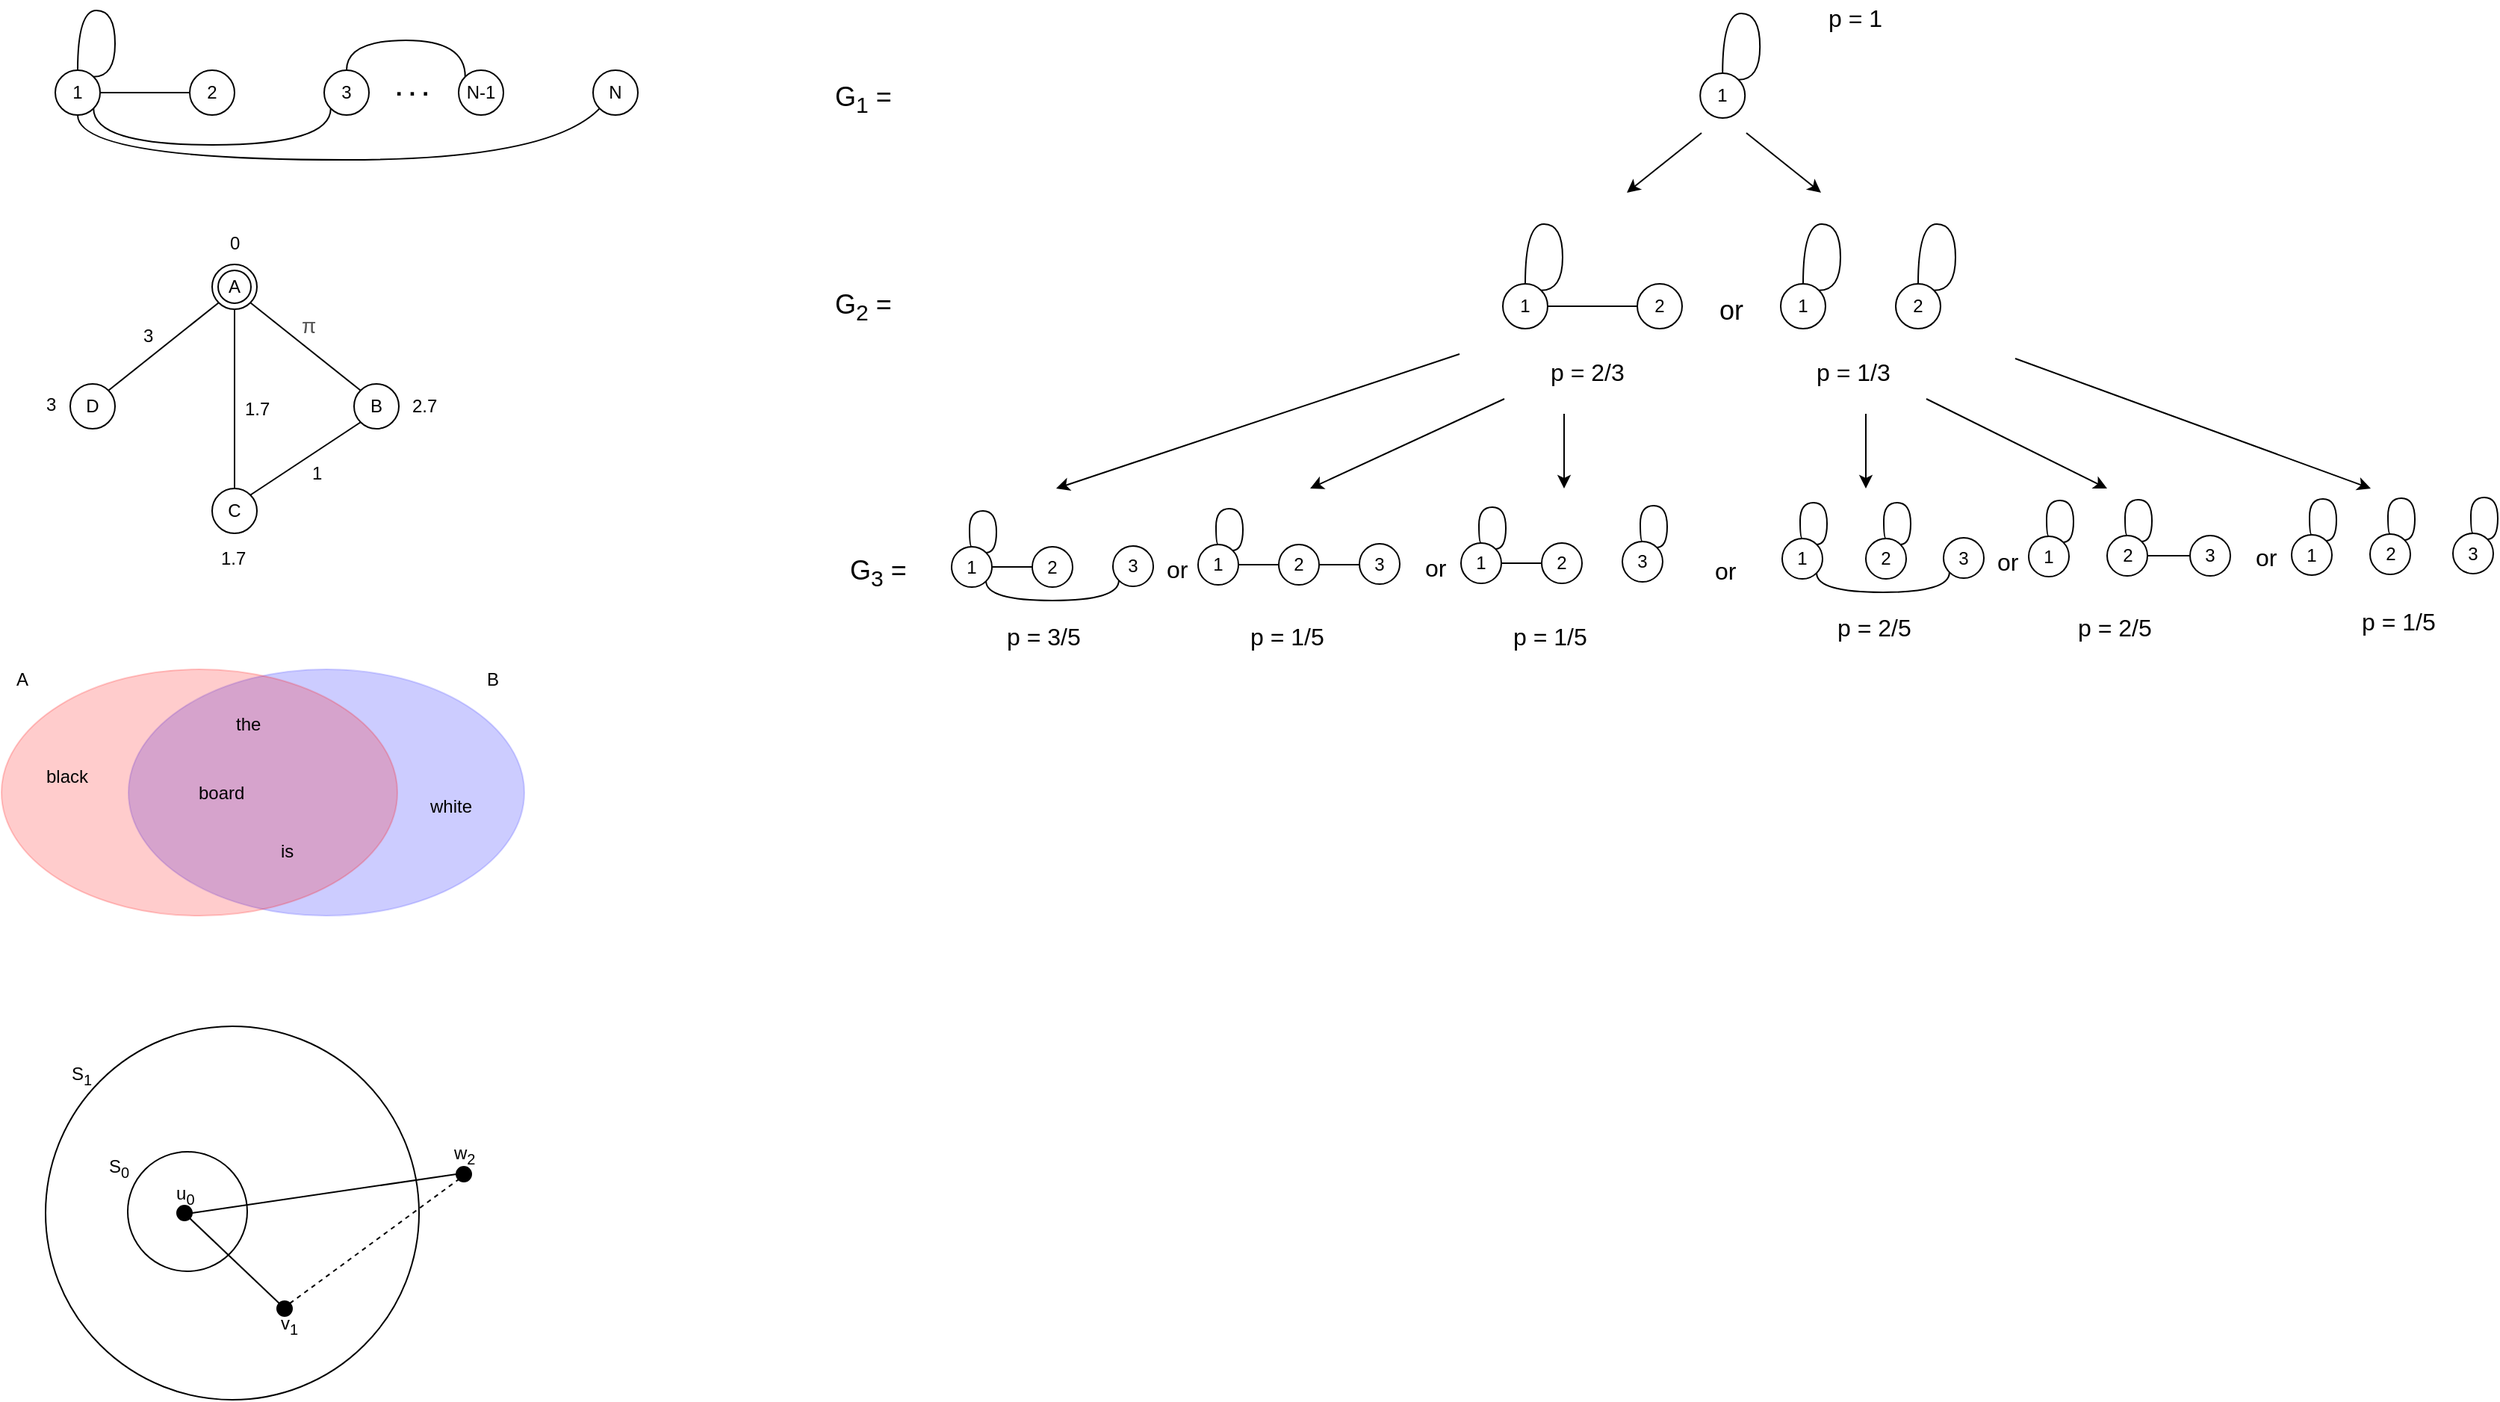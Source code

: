 <mxfile version="12.1.3" type="device" pages="1"><diagram id="Nk_MHmTvKU7Kj-q8d-KR" name="Pagina-1"><mxGraphModel dx="1038" dy="631" grid="1" gridSize="10" guides="1" tooltips="1" connect="1" arrows="1" fold="1" page="1" pageScale="1" pageWidth="1169" pageHeight="827" math="0" shadow="0"><root><mxCell id="0"/><mxCell id="1" parent="0"/><mxCell id="178iKVgz_NpLYzsXCubV-6" value="" style="ellipse;whiteSpace=wrap;html=1;aspect=fixed;fillColor=none;" parent="1" vertex="1"><mxGeometry x="153.5" y="760" width="250" height="250" as="geometry"/></mxCell><mxCell id="178iKVgz_NpLYzsXCubV-2" value="" style="ellipse;whiteSpace=wrap;html=1;aspect=fixed;fillColor=none;" parent="1" vertex="1"><mxGeometry x="208.5" y="844" width="80" height="80" as="geometry"/></mxCell><mxCell id="tIGuYb-Qc_KwOAhi_6X0-4" style="edgeStyle=orthogonalEdgeStyle;curved=1;rounded=0;orthogonalLoop=1;jettySize=auto;html=1;exitX=1;exitY=0.5;exitDx=0;exitDy=0;entryX=0;entryY=0.5;entryDx=0;entryDy=0;endArrow=none;endFill=0;" parent="1" source="tIGuYb-Qc_KwOAhi_6X0-1" target="tIGuYb-Qc_KwOAhi_6X0-2" edge="1"><mxGeometry relative="1" as="geometry"/></mxCell><mxCell id="tIGuYb-Qc_KwOAhi_6X0-1" value="1" style="ellipse;whiteSpace=wrap;html=1;aspect=fixed;" parent="1" vertex="1"><mxGeometry x="160" y="120" width="30" height="30" as="geometry"/></mxCell><mxCell id="tIGuYb-Qc_KwOAhi_6X0-2" value="2" style="ellipse;whiteSpace=wrap;html=1;aspect=fixed;" parent="1" vertex="1"><mxGeometry x="250" y="120" width="30" height="30" as="geometry"/></mxCell><mxCell id="tIGuYb-Qc_KwOAhi_6X0-3" style="edgeStyle=orthogonalEdgeStyle;rounded=0;orthogonalLoop=1;jettySize=auto;html=1;exitX=1;exitY=0;exitDx=0;exitDy=0;entryX=0.5;entryY=0;entryDx=0;entryDy=0;endArrow=none;endFill=0;curved=1;" parent="1" source="tIGuYb-Qc_KwOAhi_6X0-1" target="tIGuYb-Qc_KwOAhi_6X0-1" edge="1"><mxGeometry relative="1" as="geometry"><Array as="points"><mxPoint x="200" y="124"/><mxPoint x="200" y="80"/><mxPoint x="175" y="80"/></Array></mxGeometry></mxCell><mxCell id="tIGuYb-Qc_KwOAhi_6X0-6" style="edgeStyle=orthogonalEdgeStyle;curved=1;rounded=0;orthogonalLoop=1;jettySize=auto;html=1;exitX=0;exitY=1;exitDx=0;exitDy=0;entryX=1;entryY=1;entryDx=0;entryDy=0;endArrow=none;endFill=0;" parent="1" source="tIGuYb-Qc_KwOAhi_6X0-5" target="tIGuYb-Qc_KwOAhi_6X0-1" edge="1"><mxGeometry relative="1" as="geometry"><Array as="points"><mxPoint x="344" y="170"/><mxPoint x="186" y="170"/></Array></mxGeometry></mxCell><mxCell id="tIGuYb-Qc_KwOAhi_6X0-5" value="3" style="ellipse;whiteSpace=wrap;html=1;aspect=fixed;" parent="1" vertex="1"><mxGeometry x="340" y="120" width="30" height="30" as="geometry"/></mxCell><mxCell id="tIGuYb-Qc_KwOAhi_6X0-8" style="edgeStyle=orthogonalEdgeStyle;curved=1;rounded=0;orthogonalLoop=1;jettySize=auto;html=1;exitX=0;exitY=0;exitDx=0;exitDy=0;entryX=0.5;entryY=0;entryDx=0;entryDy=0;endArrow=none;endFill=0;" parent="1" source="tIGuYb-Qc_KwOAhi_6X0-7" target="tIGuYb-Qc_KwOAhi_6X0-5" edge="1"><mxGeometry relative="1" as="geometry"><Array as="points"><mxPoint x="434" y="100"/><mxPoint x="355" y="100"/></Array></mxGeometry></mxCell><mxCell id="tIGuYb-Qc_KwOAhi_6X0-7" value="N-1" style="ellipse;whiteSpace=wrap;html=1;aspect=fixed;" parent="1" vertex="1"><mxGeometry x="430" y="120" width="30" height="30" as="geometry"/></mxCell><mxCell id="tIGuYb-Qc_KwOAhi_6X0-10" style="edgeStyle=orthogonalEdgeStyle;curved=1;rounded=0;orthogonalLoop=1;jettySize=auto;html=1;exitX=0.5;exitY=0;exitDx=0;exitDy=0;entryX=0.5;entryY=1;entryDx=0;entryDy=0;endArrow=none;endFill=0;" parent="1" source="tIGuYb-Qc_KwOAhi_6X0-9" target="tIGuYb-Qc_KwOAhi_6X0-1" edge="1"><mxGeometry relative="1" as="geometry"><Array as="points"><mxPoint x="535" y="180"/><mxPoint x="175" y="180"/></Array></mxGeometry></mxCell><mxCell id="tIGuYb-Qc_KwOAhi_6X0-9" value="N" style="ellipse;whiteSpace=wrap;html=1;aspect=fixed;" parent="1" vertex="1"><mxGeometry x="520" y="120" width="30" height="30" as="geometry"/></mxCell><mxCell id="tIGuYb-Qc_KwOAhi_6X0-11" value="&lt;b&gt;&lt;font style=&quot;font-size: 16px&quot;&gt;. . .&lt;/font&gt;&lt;/b&gt;" style="text;html=1;strokeColor=none;fillColor=none;align=center;verticalAlign=middle;whiteSpace=wrap;rounded=0;" parent="1" vertex="1"><mxGeometry x="379" y="121" width="40" height="20" as="geometry"/></mxCell><mxCell id="W3im_P44sl38Hhk2Yl3V-5" style="rounded=0;orthogonalLoop=1;jettySize=auto;html=1;exitX=1;exitY=0;exitDx=0;exitDy=0;entryX=0;entryY=1;entryDx=0;entryDy=0;endArrow=none;endFill=0;" parent="1" source="W3im_P44sl38Hhk2Yl3V-1" target="W3im_P44sl38Hhk2Yl3V-9" edge="1"><mxGeometry relative="1" as="geometry"><mxPoint x="269.393" y="275.607" as="targetPoint"/></mxGeometry></mxCell><mxCell id="W3im_P44sl38Hhk2Yl3V-1" value="D" style="ellipse;whiteSpace=wrap;html=1;aspect=fixed;" parent="1" vertex="1"><mxGeometry x="170" y="330" width="30" height="30" as="geometry"/></mxCell><mxCell id="W3im_P44sl38Hhk2Yl3V-6" style="edgeStyle=none;rounded=0;orthogonalLoop=1;jettySize=auto;html=1;exitX=1;exitY=1;exitDx=0;exitDy=0;entryX=0;entryY=0;entryDx=0;entryDy=0;endArrow=none;endFill=0;" parent="1" source="W3im_P44sl38Hhk2Yl3V-9" target="W3im_P44sl38Hhk2Yl3V-3" edge="1"><mxGeometry relative="1" as="geometry"><mxPoint x="290.607" y="275.607" as="sourcePoint"/></mxGeometry></mxCell><mxCell id="W3im_P44sl38Hhk2Yl3V-7" style="edgeStyle=none;rounded=0;orthogonalLoop=1;jettySize=auto;html=1;exitX=0;exitY=1;exitDx=0;exitDy=0;entryX=1;entryY=0;entryDx=0;entryDy=0;endArrow=none;endFill=0;" parent="1" source="W3im_P44sl38Hhk2Yl3V-3" target="W3im_P44sl38Hhk2Yl3V-4" edge="1"><mxGeometry relative="1" as="geometry"/></mxCell><mxCell id="W3im_P44sl38Hhk2Yl3V-3" value="B" style="ellipse;whiteSpace=wrap;html=1;aspect=fixed;" parent="1" vertex="1"><mxGeometry x="360" y="330" width="30" height="30" as="geometry"/></mxCell><mxCell id="W3im_P44sl38Hhk2Yl3V-8" style="edgeStyle=none;rounded=0;orthogonalLoop=1;jettySize=auto;html=1;exitX=0.5;exitY=0;exitDx=0;exitDy=0;entryX=0.5;entryY=1;entryDx=0;entryDy=0;endArrow=none;endFill=0;" parent="1" source="W3im_P44sl38Hhk2Yl3V-4" target="W3im_P44sl38Hhk2Yl3V-9" edge="1"><mxGeometry relative="1" as="geometry"><mxPoint x="280" y="280" as="targetPoint"/></mxGeometry></mxCell><mxCell id="W3im_P44sl38Hhk2Yl3V-4" value="C" style="ellipse;whiteSpace=wrap;html=1;aspect=fixed;" parent="1" vertex="1"><mxGeometry x="265" y="400" width="30" height="30" as="geometry"/></mxCell><mxCell id="W3im_P44sl38Hhk2Yl3V-9" value="A" style="ellipse;shape=doubleEllipse;whiteSpace=wrap;html=1;aspect=fixed;" parent="1" vertex="1"><mxGeometry x="265" y="250" width="30" height="30" as="geometry"/></mxCell><mxCell id="W3im_P44sl38Hhk2Yl3V-10" value="3" style="text;html=1;resizable=0;points=[];autosize=1;align=left;verticalAlign=top;spacingTop=-4;" parent="1" vertex="1"><mxGeometry x="152" y="334" width="20" height="20" as="geometry"/></mxCell><mxCell id="W3im_P44sl38Hhk2Yl3V-11" value="0" style="text;html=1;resizable=0;points=[];autosize=1;align=left;verticalAlign=top;spacingTop=-4;" parent="1" vertex="1"><mxGeometry x="275" y="226" width="20" height="20" as="geometry"/></mxCell><mxCell id="W3im_P44sl38Hhk2Yl3V-12" value="3" style="text;html=1;resizable=0;points=[];autosize=1;align=left;verticalAlign=top;spacingTop=-4;" parent="1" vertex="1"><mxGeometry x="217" y="288" width="20" height="20" as="geometry"/></mxCell><mxCell id="W3im_P44sl38Hhk2Yl3V-13" value="2.7" style="text;html=1;resizable=0;points=[];autosize=1;align=left;verticalAlign=top;spacingTop=-4;" parent="1" vertex="1"><mxGeometry x="397" y="335" width="30" height="20" as="geometry"/></mxCell><mxCell id="W3im_P44sl38Hhk2Yl3V-14" value="1.7" style="text;html=1;resizable=0;points=[];autosize=1;align=left;verticalAlign=top;spacingTop=-4;" parent="1" vertex="1"><mxGeometry x="269" y="437" width="30" height="20" as="geometry"/></mxCell><mxCell id="W3im_P44sl38Hhk2Yl3V-15" value="1" style="text;html=1;resizable=0;points=[];autosize=1;align=left;verticalAlign=top;spacingTop=-4;" parent="1" vertex="1"><mxGeometry x="330" y="380" width="20" height="20" as="geometry"/></mxCell><mxCell id="W3im_P44sl38Hhk2Yl3V-17" value="1.7" style="text;html=1;resizable=0;points=[];autosize=1;align=left;verticalAlign=top;spacingTop=-4;" parent="1" vertex="1"><mxGeometry x="285" y="337" width="30" height="20" as="geometry"/></mxCell><mxCell id="W3im_P44sl38Hhk2Yl3V-18" value="&lt;span style=&quot;color: rgb(84 , 84 , 84) ; font-family: &amp;#34;arial&amp;#34; , sans-serif ; font-size: 14px ; white-space: normal ; background-color: rgb(255 , 255 , 255)&quot;&gt;π&lt;/span&gt;" style="text;html=1;resizable=0;points=[];autosize=1;align=left;verticalAlign=top;spacingTop=-4;" parent="1" vertex="1"><mxGeometry x="323" y="280" width="30" height="20" as="geometry"/></mxCell><mxCell id="aXIdsVJW9Q_-PdBEiyrH-1" value="" style="ellipse;whiteSpace=wrap;html=1;fillColor=#0000FF;opacity=20;strokeColor=#3333FF;" parent="1" vertex="1"><mxGeometry x="209" y="521" width="265" height="165" as="geometry"/></mxCell><mxCell id="aXIdsVJW9Q_-PdBEiyrH-2" value="" style="ellipse;whiteSpace=wrap;html=1;strokeColor=#FF0000;fillColor=#FF0000;opacity=20;" parent="1" vertex="1"><mxGeometry x="124" y="521" width="265" height="165" as="geometry"/></mxCell><mxCell id="aXIdsVJW9Q_-PdBEiyrH-3" value="the" style="text;html=1;resizable=0;points=[];autosize=1;align=left;verticalAlign=top;spacingTop=-4;" parent="1" vertex="1"><mxGeometry x="279" y="548" width="30" height="20" as="geometry"/></mxCell><mxCell id="aXIdsVJW9Q_-PdBEiyrH-4" value="black" style="text;html=1;resizable=0;points=[];autosize=1;align=left;verticalAlign=top;spacingTop=-4;" parent="1" vertex="1"><mxGeometry x="152" y="583" width="40" height="20" as="geometry"/></mxCell><mxCell id="aXIdsVJW9Q_-PdBEiyrH-5" value="white" style="text;html=1;resizable=0;points=[];autosize=1;align=left;verticalAlign=top;spacingTop=-4;" parent="1" vertex="1"><mxGeometry x="409" y="603" width="40" height="20" as="geometry"/></mxCell><mxCell id="aXIdsVJW9Q_-PdBEiyrH-6" value="board" style="text;html=1;resizable=0;points=[];autosize=1;align=left;verticalAlign=top;spacingTop=-4;" parent="1" vertex="1"><mxGeometry x="254" y="593.5" width="50" height="20" as="geometry"/></mxCell><mxCell id="aXIdsVJW9Q_-PdBEiyrH-7" value="is" style="text;html=1;resizable=0;points=[];autosize=1;align=left;verticalAlign=top;spacingTop=-4;" parent="1" vertex="1"><mxGeometry x="309" y="633" width="20" height="20" as="geometry"/></mxCell><mxCell id="aXIdsVJW9Q_-PdBEiyrH-8" value="A" style="text;html=1;resizable=0;points=[];autosize=1;align=left;verticalAlign=top;spacingTop=-4;" parent="1" vertex="1"><mxGeometry x="132" y="518" width="20" height="20" as="geometry"/></mxCell><mxCell id="aXIdsVJW9Q_-PdBEiyrH-9" value="B" style="text;html=1;resizable=0;points=[];autosize=1;align=left;verticalAlign=top;spacingTop=-4;" parent="1" vertex="1"><mxGeometry x="447" y="518" width="20" height="20" as="geometry"/></mxCell><mxCell id="178iKVgz_NpLYzsXCubV-9" style="rounded=0;orthogonalLoop=1;jettySize=auto;html=1;exitX=1;exitY=1;exitDx=0;exitDy=0;entryX=0;entryY=0;entryDx=0;entryDy=0;endArrow=none;endFill=0;" parent="1" source="178iKVgz_NpLYzsXCubV-1" target="178iKVgz_NpLYzsXCubV-8" edge="1"><mxGeometry relative="1" as="geometry"/></mxCell><mxCell id="178iKVgz_NpLYzsXCubV-13" style="edgeStyle=none;rounded=0;orthogonalLoop=1;jettySize=auto;html=1;exitX=1;exitY=0.5;exitDx=0;exitDy=0;entryX=0;entryY=0.5;entryDx=0;entryDy=0;endArrow=none;endFill=0;" parent="1" source="178iKVgz_NpLYzsXCubV-1" target="178iKVgz_NpLYzsXCubV-11" edge="1"><mxGeometry relative="1" as="geometry"/></mxCell><mxCell id="178iKVgz_NpLYzsXCubV-1" value="" style="ellipse;whiteSpace=wrap;html=1;aspect=fixed;fillColor=#000000;" parent="1" vertex="1"><mxGeometry x="241.5" y="880" width="10" height="10" as="geometry"/></mxCell><mxCell id="178iKVgz_NpLYzsXCubV-4" value="u&lt;sub&gt;0&lt;/sub&gt;" style="text;html=1;resizable=0;points=[];autosize=1;align=left;verticalAlign=top;spacingTop=-4;" parent="1" vertex="1"><mxGeometry x="238.5" y="861.5" width="30" height="20" as="geometry"/></mxCell><mxCell id="178iKVgz_NpLYzsXCubV-5" value="S&lt;sub&gt;0&lt;/sub&gt;" style="text;html=1;resizable=0;points=[];autosize=1;align=left;verticalAlign=top;spacingTop=-4;" parent="1" vertex="1"><mxGeometry x="193.5" y="844" width="30" height="20" as="geometry"/></mxCell><mxCell id="178iKVgz_NpLYzsXCubV-7" value="S&lt;sub&gt;1&lt;/sub&gt;" style="text;html=1;resizable=0;points=[];autosize=1;align=left;verticalAlign=top;spacingTop=-4;" parent="1" vertex="1"><mxGeometry x="168.5" y="782" width="30" height="20" as="geometry"/></mxCell><mxCell id="178iKVgz_NpLYzsXCubV-14" style="edgeStyle=none;rounded=0;orthogonalLoop=1;jettySize=auto;html=1;exitX=1;exitY=0;exitDx=0;exitDy=0;entryX=0;entryY=1;entryDx=0;entryDy=0;endArrow=none;endFill=0;dashed=1;" parent="1" source="178iKVgz_NpLYzsXCubV-8" target="178iKVgz_NpLYzsXCubV-11" edge="1"><mxGeometry relative="1" as="geometry"/></mxCell><mxCell id="178iKVgz_NpLYzsXCubV-8" value="" style="ellipse;whiteSpace=wrap;html=1;aspect=fixed;fillColor=#000000;" parent="1" vertex="1"><mxGeometry x="308.5" y="944" width="10" height="10" as="geometry"/></mxCell><mxCell id="178iKVgz_NpLYzsXCubV-10" value="v&lt;sub&gt;1&lt;/sub&gt;" style="text;html=1;resizable=0;points=[];autosize=1;align=left;verticalAlign=top;spacingTop=-4;" parent="1" vertex="1"><mxGeometry x="308.5" y="949" width="30" height="20" as="geometry"/></mxCell><mxCell id="178iKVgz_NpLYzsXCubV-11" value="" style="ellipse;whiteSpace=wrap;html=1;aspect=fixed;fillColor=#000000;" parent="1" vertex="1"><mxGeometry x="428.5" y="854" width="10" height="10" as="geometry"/></mxCell><mxCell id="178iKVgz_NpLYzsXCubV-12" value="w&lt;sub&gt;2&lt;/sub&gt;" style="text;html=1;resizable=0;points=[];autosize=1;align=left;verticalAlign=top;spacingTop=-4;" parent="1" vertex="1"><mxGeometry x="424.5" y="835" width="30" height="20" as="geometry"/></mxCell><mxCell id="mT1K7lkBg3khpFeHAWsB-1" value="1" style="ellipse;whiteSpace=wrap;html=1;aspect=fixed;" vertex="1" parent="1"><mxGeometry x="1261.1" y="122" width="30" height="30" as="geometry"/></mxCell><mxCell id="mT1K7lkBg3khpFeHAWsB-2" style="edgeStyle=orthogonalEdgeStyle;rounded=0;orthogonalLoop=1;jettySize=auto;html=1;exitX=1;exitY=0;exitDx=0;exitDy=0;entryX=0.5;entryY=0;entryDx=0;entryDy=0;endArrow=none;endFill=0;curved=1;" edge="1" parent="1" source="mT1K7lkBg3khpFeHAWsB-1" target="mT1K7lkBg3khpFeHAWsB-1"><mxGeometry relative="1" as="geometry"><Array as="points"><mxPoint x="1301.1" y="126"/><mxPoint x="1301.1" y="82"/><mxPoint x="1276.1" y="82"/></Array></mxGeometry></mxCell><mxCell id="mT1K7lkBg3khpFeHAWsB-3" value="&lt;font style=&quot;font-size: 18px&quot;&gt;G&lt;sub&gt;1&lt;/sub&gt; =&lt;/font&gt;" style="text;html=1;resizable=0;points=[];autosize=1;align=left;verticalAlign=top;spacingTop=-4;" vertex="1" parent="1"><mxGeometry x="680" y="125" width="50" height="20" as="geometry"/></mxCell><mxCell id="mT1K7lkBg3khpFeHAWsB-4" value="&lt;font style=&quot;font-size: 18px&quot;&gt;G&lt;sub&gt;2&lt;/sub&gt; =&lt;/font&gt;" style="text;html=1;resizable=0;points=[];autosize=1;align=left;verticalAlign=top;spacingTop=-4;" vertex="1" parent="1"><mxGeometry x="680" y="264" width="50" height="20" as="geometry"/></mxCell><mxCell id="mT1K7lkBg3khpFeHAWsB-5" style="edgeStyle=orthogonalEdgeStyle;curved=1;rounded=0;orthogonalLoop=1;jettySize=auto;html=1;exitX=1;exitY=0.5;exitDx=0;exitDy=0;entryX=0;entryY=0.5;entryDx=0;entryDy=0;endArrow=none;endFill=0;" edge="1" parent="1" source="mT1K7lkBg3khpFeHAWsB-6" target="mT1K7lkBg3khpFeHAWsB-7"><mxGeometry relative="1" as="geometry"/></mxCell><mxCell id="mT1K7lkBg3khpFeHAWsB-6" value="1" style="ellipse;whiteSpace=wrap;html=1;aspect=fixed;" vertex="1" parent="1"><mxGeometry x="1129" y="263" width="30" height="30" as="geometry"/></mxCell><mxCell id="mT1K7lkBg3khpFeHAWsB-7" value="2" style="ellipse;whiteSpace=wrap;html=1;aspect=fixed;" vertex="1" parent="1"><mxGeometry x="1219" y="263" width="30" height="30" as="geometry"/></mxCell><mxCell id="mT1K7lkBg3khpFeHAWsB-8" style="edgeStyle=orthogonalEdgeStyle;rounded=0;orthogonalLoop=1;jettySize=auto;html=1;exitX=1;exitY=0;exitDx=0;exitDy=0;entryX=0.5;entryY=0;entryDx=0;entryDy=0;endArrow=none;endFill=0;curved=1;" edge="1" parent="1" source="mT1K7lkBg3khpFeHAWsB-6" target="mT1K7lkBg3khpFeHAWsB-6"><mxGeometry relative="1" as="geometry"><Array as="points"><mxPoint x="1169" y="267"/><mxPoint x="1169" y="223"/><mxPoint x="1144" y="223"/></Array></mxGeometry></mxCell><mxCell id="mT1K7lkBg3khpFeHAWsB-9" value="or" style="text;html=1;resizable=0;points=[];autosize=1;align=left;verticalAlign=top;spacingTop=-4;fontSize=18;" vertex="1" parent="1"><mxGeometry x="1272" y="268" width="30" height="20" as="geometry"/></mxCell><mxCell id="mT1K7lkBg3khpFeHAWsB-10" value="1" style="ellipse;whiteSpace=wrap;html=1;aspect=fixed;" vertex="1" parent="1"><mxGeometry x="1315" y="263" width="30" height="30" as="geometry"/></mxCell><mxCell id="mT1K7lkBg3khpFeHAWsB-11" style="edgeStyle=orthogonalEdgeStyle;rounded=0;orthogonalLoop=1;jettySize=auto;html=1;exitX=1;exitY=0;exitDx=0;exitDy=0;entryX=0.5;entryY=0;entryDx=0;entryDy=0;endArrow=none;endFill=0;curved=1;" edge="1" parent="1" source="mT1K7lkBg3khpFeHAWsB-10" target="mT1K7lkBg3khpFeHAWsB-10"><mxGeometry relative="1" as="geometry"><Array as="points"><mxPoint x="1355" y="267"/><mxPoint x="1355" y="223"/><mxPoint x="1330" y="223"/></Array></mxGeometry></mxCell><mxCell id="mT1K7lkBg3khpFeHAWsB-12" value="2" style="ellipse;whiteSpace=wrap;html=1;aspect=fixed;" vertex="1" parent="1"><mxGeometry x="1392" y="263" width="30" height="30" as="geometry"/></mxCell><mxCell id="mT1K7lkBg3khpFeHAWsB-13" style="edgeStyle=orthogonalEdgeStyle;rounded=0;orthogonalLoop=1;jettySize=auto;html=1;exitX=1;exitY=0;exitDx=0;exitDy=0;entryX=0.5;entryY=0;entryDx=0;entryDy=0;endArrow=none;endFill=0;curved=1;" edge="1" parent="1" source="mT1K7lkBg3khpFeHAWsB-12" target="mT1K7lkBg3khpFeHAWsB-12"><mxGeometry relative="1" as="geometry"><Array as="points"><mxPoint x="1432" y="267"/><mxPoint x="1432" y="223"/><mxPoint x="1407" y="223"/></Array></mxGeometry></mxCell><mxCell id="mT1K7lkBg3khpFeHAWsB-14" value="" style="endArrow=classic;html=1;fontSize=18;" edge="1" parent="1"><mxGeometry width="50" height="50" relative="1" as="geometry"><mxPoint x="1262" y="162" as="sourcePoint"/><mxPoint x="1212" y="202" as="targetPoint"/></mxGeometry></mxCell><mxCell id="mT1K7lkBg3khpFeHAWsB-15" value="" style="endArrow=classic;html=1;fontSize=18;" edge="1" parent="1"><mxGeometry width="50" height="50" relative="1" as="geometry"><mxPoint x="1292" y="162" as="sourcePoint"/><mxPoint x="1342" y="202" as="targetPoint"/></mxGeometry></mxCell><mxCell id="mT1K7lkBg3khpFeHAWsB-16" value="p = 1" style="text;html=1;resizable=0;points=[];autosize=1;align=left;verticalAlign=top;spacingTop=-4;fontSize=16;" vertex="1" parent="1"><mxGeometry x="1345" y="73" width="50" height="20" as="geometry"/></mxCell><mxCell id="mT1K7lkBg3khpFeHAWsB-17" value="p = 2/3" style="text;html=1;resizable=0;points=[];autosize=1;align=left;verticalAlign=top;spacingTop=-4;fontSize=16;" vertex="1" parent="1"><mxGeometry x="1159" y="310" width="70" height="20" as="geometry"/></mxCell><mxCell id="mT1K7lkBg3khpFeHAWsB-18" value="p = 1/3" style="text;html=1;resizable=0;points=[];autosize=1;align=left;verticalAlign=top;spacingTop=-4;fontSize=16;" vertex="1" parent="1"><mxGeometry x="1337" y="310" width="70" height="20" as="geometry"/></mxCell><mxCell id="mT1K7lkBg3khpFeHAWsB-19" value="&lt;font style=&quot;font-size: 18px&quot;&gt;G&lt;sub&gt;3&lt;/sub&gt; =&lt;/font&gt;" style="text;html=1;resizable=0;points=[];autosize=1;align=left;verticalAlign=top;spacingTop=-4;" vertex="1" parent="1"><mxGeometry x="690" y="441.5" width="50" height="20" as="geometry"/></mxCell><mxCell id="mT1K7lkBg3khpFeHAWsB-20" style="edgeStyle=orthogonalEdgeStyle;curved=1;rounded=0;orthogonalLoop=1;jettySize=auto;html=1;exitX=1;exitY=0.5;exitDx=0;exitDy=0;entryX=0;entryY=0.5;entryDx=0;entryDy=0;endArrow=none;endFill=0;" edge="1" parent="1" source="mT1K7lkBg3khpFeHAWsB-21" target="mT1K7lkBg3khpFeHAWsB-22"><mxGeometry relative="1" as="geometry"/></mxCell><mxCell id="mT1K7lkBg3khpFeHAWsB-21" value="1" style="ellipse;whiteSpace=wrap;html=1;aspect=fixed;" vertex="1" parent="1"><mxGeometry x="760" y="439" width="27" height="27" as="geometry"/></mxCell><mxCell id="mT1K7lkBg3khpFeHAWsB-22" value="2" style="ellipse;whiteSpace=wrap;html=1;aspect=fixed;" vertex="1" parent="1"><mxGeometry x="814" y="439" width="27" height="27" as="geometry"/></mxCell><mxCell id="mT1K7lkBg3khpFeHAWsB-23" style="edgeStyle=orthogonalEdgeStyle;rounded=0;orthogonalLoop=1;jettySize=auto;html=1;exitX=1;exitY=0;exitDx=0;exitDy=0;entryX=0.5;entryY=0;entryDx=0;entryDy=0;endArrow=none;endFill=0;curved=1;" edge="1" parent="1" source="mT1K7lkBg3khpFeHAWsB-21" target="mT1K7lkBg3khpFeHAWsB-21"><mxGeometry relative="1" as="geometry"><Array as="points"><mxPoint x="790" y="443"/><mxPoint x="790" y="415"/><mxPoint x="772" y="415"/><mxPoint x="772" y="439"/></Array></mxGeometry></mxCell><mxCell id="mT1K7lkBg3khpFeHAWsB-24" value="or" style="text;html=1;resizable=0;points=[];autosize=1;align=left;verticalAlign=top;spacingTop=-4;fontSize=16;" vertex="1" parent="1"><mxGeometry x="902" y="441.5" width="30" height="20" as="geometry"/></mxCell><mxCell id="mT1K7lkBg3khpFeHAWsB-25" value="p = 3/5" style="text;html=1;resizable=0;points=[];autosize=1;align=left;verticalAlign=top;spacingTop=-4;fontSize=16;" vertex="1" parent="1"><mxGeometry x="795" y="486.5" width="70" height="20" as="geometry"/></mxCell><mxCell id="mT1K7lkBg3khpFeHAWsB-28" style="edgeStyle=orthogonalEdgeStyle;curved=1;rounded=0;orthogonalLoop=1;jettySize=auto;html=1;exitX=0;exitY=1;exitDx=0;exitDy=0;entryX=1;entryY=1;entryDx=0;entryDy=0;endArrow=none;endFill=0;fontSize=16;" edge="1" parent="1" source="mT1K7lkBg3khpFeHAWsB-26" target="mT1K7lkBg3khpFeHAWsB-21"><mxGeometry relative="1" as="geometry"><Array as="points"><mxPoint x="872" y="475"/><mxPoint x="783" y="475"/></Array></mxGeometry></mxCell><mxCell id="mT1K7lkBg3khpFeHAWsB-26" value="3" style="ellipse;whiteSpace=wrap;html=1;aspect=fixed;" vertex="1" parent="1"><mxGeometry x="868" y="438.5" width="27" height="27" as="geometry"/></mxCell><mxCell id="mT1K7lkBg3khpFeHAWsB-35" style="edgeStyle=orthogonalEdgeStyle;curved=1;rounded=0;orthogonalLoop=1;jettySize=auto;html=1;exitX=1;exitY=0.5;exitDx=0;exitDy=0;entryX=0;entryY=0.5;entryDx=0;entryDy=0;endArrow=none;endFill=0;" edge="1" parent="1" source="mT1K7lkBg3khpFeHAWsB-36" target="mT1K7lkBg3khpFeHAWsB-37"><mxGeometry relative="1" as="geometry"/></mxCell><mxCell id="mT1K7lkBg3khpFeHAWsB-36" value="1" style="ellipse;whiteSpace=wrap;html=1;aspect=fixed;" vertex="1" parent="1"><mxGeometry x="925" y="437.5" width="27" height="27" as="geometry"/></mxCell><mxCell id="mT1K7lkBg3khpFeHAWsB-41" style="edgeStyle=orthogonalEdgeStyle;curved=1;rounded=0;orthogonalLoop=1;jettySize=auto;html=1;exitX=1;exitY=0.5;exitDx=0;exitDy=0;entryX=0;entryY=0.5;entryDx=0;entryDy=0;endArrow=none;endFill=0;fontSize=16;" edge="1" parent="1" source="mT1K7lkBg3khpFeHAWsB-37" target="mT1K7lkBg3khpFeHAWsB-40"><mxGeometry relative="1" as="geometry"/></mxCell><mxCell id="mT1K7lkBg3khpFeHAWsB-37" value="2" style="ellipse;whiteSpace=wrap;html=1;aspect=fixed;" vertex="1" parent="1"><mxGeometry x="979" y="437.5" width="27" height="27" as="geometry"/></mxCell><mxCell id="mT1K7lkBg3khpFeHAWsB-38" style="edgeStyle=orthogonalEdgeStyle;rounded=0;orthogonalLoop=1;jettySize=auto;html=1;exitX=1;exitY=0;exitDx=0;exitDy=0;entryX=0.5;entryY=0;entryDx=0;entryDy=0;endArrow=none;endFill=0;curved=1;" edge="1" parent="1" source="mT1K7lkBg3khpFeHAWsB-36" target="mT1K7lkBg3khpFeHAWsB-36"><mxGeometry relative="1" as="geometry"><Array as="points"><mxPoint x="955" y="441.5"/><mxPoint x="955" y="413.5"/><mxPoint x="937" y="413.5"/><mxPoint x="937" y="437.5"/></Array></mxGeometry></mxCell><mxCell id="mT1K7lkBg3khpFeHAWsB-40" value="3" style="ellipse;whiteSpace=wrap;html=1;aspect=fixed;" vertex="1" parent="1"><mxGeometry x="1033" y="437" width="27" height="27" as="geometry"/></mxCell><mxCell id="mT1K7lkBg3khpFeHAWsB-42" value="" style="endArrow=classic;html=1;fontSize=18;" edge="1" parent="1"><mxGeometry width="50" height="50" relative="1" as="geometry"><mxPoint x="1100" y="310" as="sourcePoint"/><mxPoint x="830" y="400" as="targetPoint"/></mxGeometry></mxCell><mxCell id="mT1K7lkBg3khpFeHAWsB-43" value="" style="endArrow=classic;html=1;fontSize=18;" edge="1" parent="1"><mxGeometry width="50" height="50" relative="1" as="geometry"><mxPoint x="1130" y="340" as="sourcePoint"/><mxPoint x="1000" y="400" as="targetPoint"/></mxGeometry></mxCell><mxCell id="mT1K7lkBg3khpFeHAWsB-44" value="" style="endArrow=classic;html=1;fontSize=18;" edge="1" parent="1"><mxGeometry width="50" height="50" relative="1" as="geometry"><mxPoint x="1170" y="350" as="sourcePoint"/><mxPoint x="1170" y="400" as="targetPoint"/></mxGeometry></mxCell><mxCell id="mT1K7lkBg3khpFeHAWsB-51" value="or" style="text;html=1;resizable=0;points=[];autosize=1;align=left;verticalAlign=top;spacingTop=-4;fontSize=16;" vertex="1" parent="1"><mxGeometry x="1075" y="440.5" width="30" height="20" as="geometry"/></mxCell><mxCell id="mT1K7lkBg3khpFeHAWsB-52" style="edgeStyle=orthogonalEdgeStyle;curved=1;rounded=0;orthogonalLoop=1;jettySize=auto;html=1;exitX=1;exitY=0.5;exitDx=0;exitDy=0;entryX=0;entryY=0.5;entryDx=0;entryDy=0;endArrow=none;endFill=0;" edge="1" parent="1" source="mT1K7lkBg3khpFeHAWsB-53" target="mT1K7lkBg3khpFeHAWsB-55"><mxGeometry relative="1" as="geometry"/></mxCell><mxCell id="mT1K7lkBg3khpFeHAWsB-53" value="1" style="ellipse;whiteSpace=wrap;html=1;aspect=fixed;" vertex="1" parent="1"><mxGeometry x="1101" y="436.5" width="27" height="27" as="geometry"/></mxCell><mxCell id="mT1K7lkBg3khpFeHAWsB-55" value="2" style="ellipse;whiteSpace=wrap;html=1;aspect=fixed;" vertex="1" parent="1"><mxGeometry x="1155" y="436.5" width="27" height="27" as="geometry"/></mxCell><mxCell id="mT1K7lkBg3khpFeHAWsB-56" style="edgeStyle=orthogonalEdgeStyle;rounded=0;orthogonalLoop=1;jettySize=auto;html=1;exitX=1;exitY=0;exitDx=0;exitDy=0;entryX=0.5;entryY=0;entryDx=0;entryDy=0;endArrow=none;endFill=0;curved=1;" edge="1" parent="1" source="mT1K7lkBg3khpFeHAWsB-53" target="mT1K7lkBg3khpFeHAWsB-53"><mxGeometry relative="1" as="geometry"><Array as="points"><mxPoint x="1131" y="440.5"/><mxPoint x="1131" y="412.5"/><mxPoint x="1113" y="412.5"/><mxPoint x="1113" y="436.5"/></Array></mxGeometry></mxCell><mxCell id="mT1K7lkBg3khpFeHAWsB-58" value="3" style="ellipse;whiteSpace=wrap;html=1;aspect=fixed;" vertex="1" parent="1"><mxGeometry x="1209" y="435.5" width="27" height="27" as="geometry"/></mxCell><mxCell id="mT1K7lkBg3khpFeHAWsB-59" style="edgeStyle=orthogonalEdgeStyle;rounded=0;orthogonalLoop=1;jettySize=auto;html=1;exitX=1;exitY=0;exitDx=0;exitDy=0;entryX=0.5;entryY=0;entryDx=0;entryDy=0;endArrow=none;endFill=0;curved=1;" edge="1" parent="1" source="mT1K7lkBg3khpFeHAWsB-58" target="mT1K7lkBg3khpFeHAWsB-58"><mxGeometry relative="1" as="geometry"><Array as="points"><mxPoint x="1239" y="439.5"/><mxPoint x="1239" y="411.5"/><mxPoint x="1221" y="411.5"/><mxPoint x="1221" y="435.5"/></Array></mxGeometry></mxCell><mxCell id="mT1K7lkBg3khpFeHAWsB-61" value="1" style="ellipse;whiteSpace=wrap;html=1;aspect=fixed;" vertex="1" parent="1"><mxGeometry x="1316" y="433.5" width="27" height="27" as="geometry"/></mxCell><mxCell id="mT1K7lkBg3khpFeHAWsB-63" style="edgeStyle=orthogonalEdgeStyle;rounded=0;orthogonalLoop=1;jettySize=auto;html=1;exitX=1;exitY=0;exitDx=0;exitDy=0;entryX=0.5;entryY=0;entryDx=0;entryDy=0;endArrow=none;endFill=0;curved=1;" edge="1" parent="1" source="mT1K7lkBg3khpFeHAWsB-61" target="mT1K7lkBg3khpFeHAWsB-61"><mxGeometry relative="1" as="geometry"><Array as="points"><mxPoint x="1346" y="437.5"/><mxPoint x="1346" y="409.5"/><mxPoint x="1328" y="409.5"/><mxPoint x="1328" y="433.5"/></Array></mxGeometry></mxCell><mxCell id="mT1K7lkBg3khpFeHAWsB-64" value="or" style="text;html=1;resizable=0;points=[];autosize=1;align=left;verticalAlign=top;spacingTop=-4;fontSize=16;" vertex="1" parent="1"><mxGeometry x="1458" y="437" width="30" height="20" as="geometry"/></mxCell><mxCell id="mT1K7lkBg3khpFeHAWsB-65" value="p = 2/5" style="text;html=1;resizable=0;points=[];autosize=1;align=left;verticalAlign=top;spacingTop=-4;fontSize=16;" vertex="1" parent="1"><mxGeometry x="1351" y="481" width="70" height="20" as="geometry"/></mxCell><mxCell id="mT1K7lkBg3khpFeHAWsB-66" style="edgeStyle=orthogonalEdgeStyle;curved=1;rounded=0;orthogonalLoop=1;jettySize=auto;html=1;exitX=0;exitY=1;exitDx=0;exitDy=0;entryX=1;entryY=1;entryDx=0;entryDy=0;endArrow=none;endFill=0;fontSize=16;" edge="1" parent="1" source="mT1K7lkBg3khpFeHAWsB-67" target="mT1K7lkBg3khpFeHAWsB-61"><mxGeometry relative="1" as="geometry"><Array as="points"><mxPoint x="1428" y="469.5"/><mxPoint x="1339" y="469.5"/></Array></mxGeometry></mxCell><mxCell id="mT1K7lkBg3khpFeHAWsB-67" value="3" style="ellipse;whiteSpace=wrap;html=1;aspect=fixed;" vertex="1" parent="1"><mxGeometry x="1424" y="433" width="27" height="27" as="geometry"/></mxCell><mxCell id="mT1K7lkBg3khpFeHAWsB-69" value="1" style="ellipse;whiteSpace=wrap;html=1;aspect=fixed;" vertex="1" parent="1"><mxGeometry x="1481" y="432" width="27" height="27" as="geometry"/></mxCell><mxCell id="mT1K7lkBg3khpFeHAWsB-70" style="edgeStyle=orthogonalEdgeStyle;curved=1;rounded=0;orthogonalLoop=1;jettySize=auto;html=1;exitX=1;exitY=0.5;exitDx=0;exitDy=0;entryX=0;entryY=0.5;entryDx=0;entryDy=0;endArrow=none;endFill=0;fontSize=16;" edge="1" parent="1" source="mT1K7lkBg3khpFeHAWsB-84" target="mT1K7lkBg3khpFeHAWsB-73"><mxGeometry relative="1" as="geometry"><mxPoint x="1562" y="446" as="sourcePoint"/></mxGeometry></mxCell><mxCell id="mT1K7lkBg3khpFeHAWsB-72" style="edgeStyle=orthogonalEdgeStyle;rounded=0;orthogonalLoop=1;jettySize=auto;html=1;exitX=1;exitY=0;exitDx=0;exitDy=0;entryX=0.5;entryY=0;entryDx=0;entryDy=0;endArrow=none;endFill=0;curved=1;" edge="1" parent="1" source="mT1K7lkBg3khpFeHAWsB-69" target="mT1K7lkBg3khpFeHAWsB-69"><mxGeometry relative="1" as="geometry"><Array as="points"><mxPoint x="1511" y="436"/><mxPoint x="1511" y="408"/><mxPoint x="1493" y="408"/><mxPoint x="1493" y="432"/></Array></mxGeometry></mxCell><mxCell id="mT1K7lkBg3khpFeHAWsB-73" value="3" style="ellipse;whiteSpace=wrap;html=1;aspect=fixed;" vertex="1" parent="1"><mxGeometry x="1589" y="431.5" width="27" height="27" as="geometry"/></mxCell><mxCell id="mT1K7lkBg3khpFeHAWsB-74" value="or" style="text;html=1;resizable=0;points=[];autosize=1;align=left;verticalAlign=top;spacingTop=-4;fontSize=16;" vertex="1" parent="1"><mxGeometry x="1631" y="434" width="30" height="20" as="geometry"/></mxCell><mxCell id="mT1K7lkBg3khpFeHAWsB-76" value="1" style="ellipse;whiteSpace=wrap;html=1;aspect=fixed;" vertex="1" parent="1"><mxGeometry x="1657" y="431" width="27" height="27" as="geometry"/></mxCell><mxCell id="mT1K7lkBg3khpFeHAWsB-78" style="edgeStyle=orthogonalEdgeStyle;rounded=0;orthogonalLoop=1;jettySize=auto;html=1;exitX=1;exitY=0;exitDx=0;exitDy=0;entryX=0.5;entryY=0;entryDx=0;entryDy=0;endArrow=none;endFill=0;curved=1;" edge="1" parent="1" source="mT1K7lkBg3khpFeHAWsB-76" target="mT1K7lkBg3khpFeHAWsB-76"><mxGeometry relative="1" as="geometry"><Array as="points"><mxPoint x="1687" y="435"/><mxPoint x="1687" y="407"/><mxPoint x="1669" y="407"/><mxPoint x="1669" y="431"/></Array></mxGeometry></mxCell><mxCell id="mT1K7lkBg3khpFeHAWsB-79" value="3" style="ellipse;whiteSpace=wrap;html=1;aspect=fixed;" vertex="1" parent="1"><mxGeometry x="1765" y="430" width="27" height="27" as="geometry"/></mxCell><mxCell id="mT1K7lkBg3khpFeHAWsB-80" style="edgeStyle=orthogonalEdgeStyle;rounded=0;orthogonalLoop=1;jettySize=auto;html=1;exitX=1;exitY=0;exitDx=0;exitDy=0;entryX=0.5;entryY=0;entryDx=0;entryDy=0;endArrow=none;endFill=0;curved=1;" edge="1" parent="1" source="mT1K7lkBg3khpFeHAWsB-79" target="mT1K7lkBg3khpFeHAWsB-79"><mxGeometry relative="1" as="geometry"><Array as="points"><mxPoint x="1795" y="434"/><mxPoint x="1795" y="406"/><mxPoint x="1777" y="406"/><mxPoint x="1777" y="430"/></Array></mxGeometry></mxCell><mxCell id="mT1K7lkBg3khpFeHAWsB-81" value="or" style="text;html=1;resizable=0;points=[];autosize=1;align=left;verticalAlign=top;spacingTop=-4;fontSize=16;" vertex="1" parent="1"><mxGeometry x="1269" y="442.5" width="30" height="20" as="geometry"/></mxCell><mxCell id="mT1K7lkBg3khpFeHAWsB-82" value="2" style="ellipse;whiteSpace=wrap;html=1;aspect=fixed;" vertex="1" parent="1"><mxGeometry x="1372" y="433.5" width="27" height="27" as="geometry"/></mxCell><mxCell id="mT1K7lkBg3khpFeHAWsB-83" style="edgeStyle=orthogonalEdgeStyle;rounded=0;orthogonalLoop=1;jettySize=auto;html=1;exitX=1;exitY=0;exitDx=0;exitDy=0;entryX=0.5;entryY=0;entryDx=0;entryDy=0;endArrow=none;endFill=0;curved=1;" edge="1" parent="1" source="mT1K7lkBg3khpFeHAWsB-82" target="mT1K7lkBg3khpFeHAWsB-82"><mxGeometry relative="1" as="geometry"><Array as="points"><mxPoint x="1402" y="437.5"/><mxPoint x="1402" y="409.5"/><mxPoint x="1384" y="409.5"/><mxPoint x="1384" y="433.5"/></Array></mxGeometry></mxCell><mxCell id="mT1K7lkBg3khpFeHAWsB-84" value="2" style="ellipse;whiteSpace=wrap;html=1;aspect=fixed;" vertex="1" parent="1"><mxGeometry x="1533.5" y="431.5" width="27" height="27" as="geometry"/></mxCell><mxCell id="mT1K7lkBg3khpFeHAWsB-85" style="edgeStyle=orthogonalEdgeStyle;rounded=0;orthogonalLoop=1;jettySize=auto;html=1;exitX=1;exitY=0;exitDx=0;exitDy=0;entryX=0.5;entryY=0;entryDx=0;entryDy=0;endArrow=none;endFill=0;curved=1;" edge="1" parent="1" source="mT1K7lkBg3khpFeHAWsB-84" target="mT1K7lkBg3khpFeHAWsB-84"><mxGeometry relative="1" as="geometry"><Array as="points"><mxPoint x="1563.5" y="435.5"/><mxPoint x="1563.5" y="407.5"/><mxPoint x="1545.5" y="407.5"/><mxPoint x="1545.5" y="431.5"/></Array></mxGeometry></mxCell><mxCell id="mT1K7lkBg3khpFeHAWsB-86" value="2" style="ellipse;whiteSpace=wrap;html=1;aspect=fixed;" vertex="1" parent="1"><mxGeometry x="1709.5" y="430.5" width="27" height="27" as="geometry"/></mxCell><mxCell id="mT1K7lkBg3khpFeHAWsB-87" style="edgeStyle=orthogonalEdgeStyle;rounded=0;orthogonalLoop=1;jettySize=auto;html=1;exitX=1;exitY=0;exitDx=0;exitDy=0;entryX=0.5;entryY=0;entryDx=0;entryDy=0;endArrow=none;endFill=0;curved=1;" edge="1" parent="1" source="mT1K7lkBg3khpFeHAWsB-86" target="mT1K7lkBg3khpFeHAWsB-86"><mxGeometry relative="1" as="geometry"><Array as="points"><mxPoint x="1739.5" y="434.5"/><mxPoint x="1739.5" y="406.5"/><mxPoint x="1721.5" y="406.5"/><mxPoint x="1721.5" y="430.5"/></Array></mxGeometry></mxCell><mxCell id="mT1K7lkBg3khpFeHAWsB-88" value="" style="endArrow=classic;html=1;fontSize=18;" edge="1" parent="1"><mxGeometry width="50" height="50" relative="1" as="geometry"><mxPoint x="1372" y="350" as="sourcePoint"/><mxPoint x="1372" y="400" as="targetPoint"/></mxGeometry></mxCell><mxCell id="mT1K7lkBg3khpFeHAWsB-89" value="" style="endArrow=classic;html=1;fontSize=18;" edge="1" parent="1"><mxGeometry width="50" height="50" relative="1" as="geometry"><mxPoint x="1412.5" y="340" as="sourcePoint"/><mxPoint x="1533.5" y="400" as="targetPoint"/></mxGeometry></mxCell><mxCell id="mT1K7lkBg3khpFeHAWsB-90" value="" style="endArrow=classic;html=1;fontSize=18;" edge="1" parent="1"><mxGeometry width="50" height="50" relative="1" as="geometry"><mxPoint x="1472" y="313" as="sourcePoint"/><mxPoint x="1710" y="400" as="targetPoint"/></mxGeometry></mxCell><mxCell id="mT1K7lkBg3khpFeHAWsB-91" value="p = 1/5" style="text;html=1;resizable=0;points=[];autosize=1;align=left;verticalAlign=top;spacingTop=-4;fontSize=16;" vertex="1" parent="1"><mxGeometry x="957.5" y="486.5" width="70" height="20" as="geometry"/></mxCell><mxCell id="mT1K7lkBg3khpFeHAWsB-92" value="p = 1/5" style="text;html=1;resizable=0;points=[];autosize=1;align=left;verticalAlign=top;spacingTop=-4;fontSize=16;" vertex="1" parent="1"><mxGeometry x="1133.5" y="486.5" width="70" height="20" as="geometry"/></mxCell><mxCell id="mT1K7lkBg3khpFeHAWsB-93" value="p = 2/5" style="text;html=1;resizable=0;points=[];autosize=1;align=left;verticalAlign=top;spacingTop=-4;fontSize=16;" vertex="1" parent="1"><mxGeometry x="1512" y="481" width="70" height="20" as="geometry"/></mxCell><mxCell id="mT1K7lkBg3khpFeHAWsB-94" value="p = 1/5" style="text;html=1;resizable=0;points=[];autosize=1;align=left;verticalAlign=top;spacingTop=-4;fontSize=16;" vertex="1" parent="1"><mxGeometry x="1701.5" y="476.5" width="70" height="20" as="geometry"/></mxCell></root></mxGraphModel></diagram></mxfile>